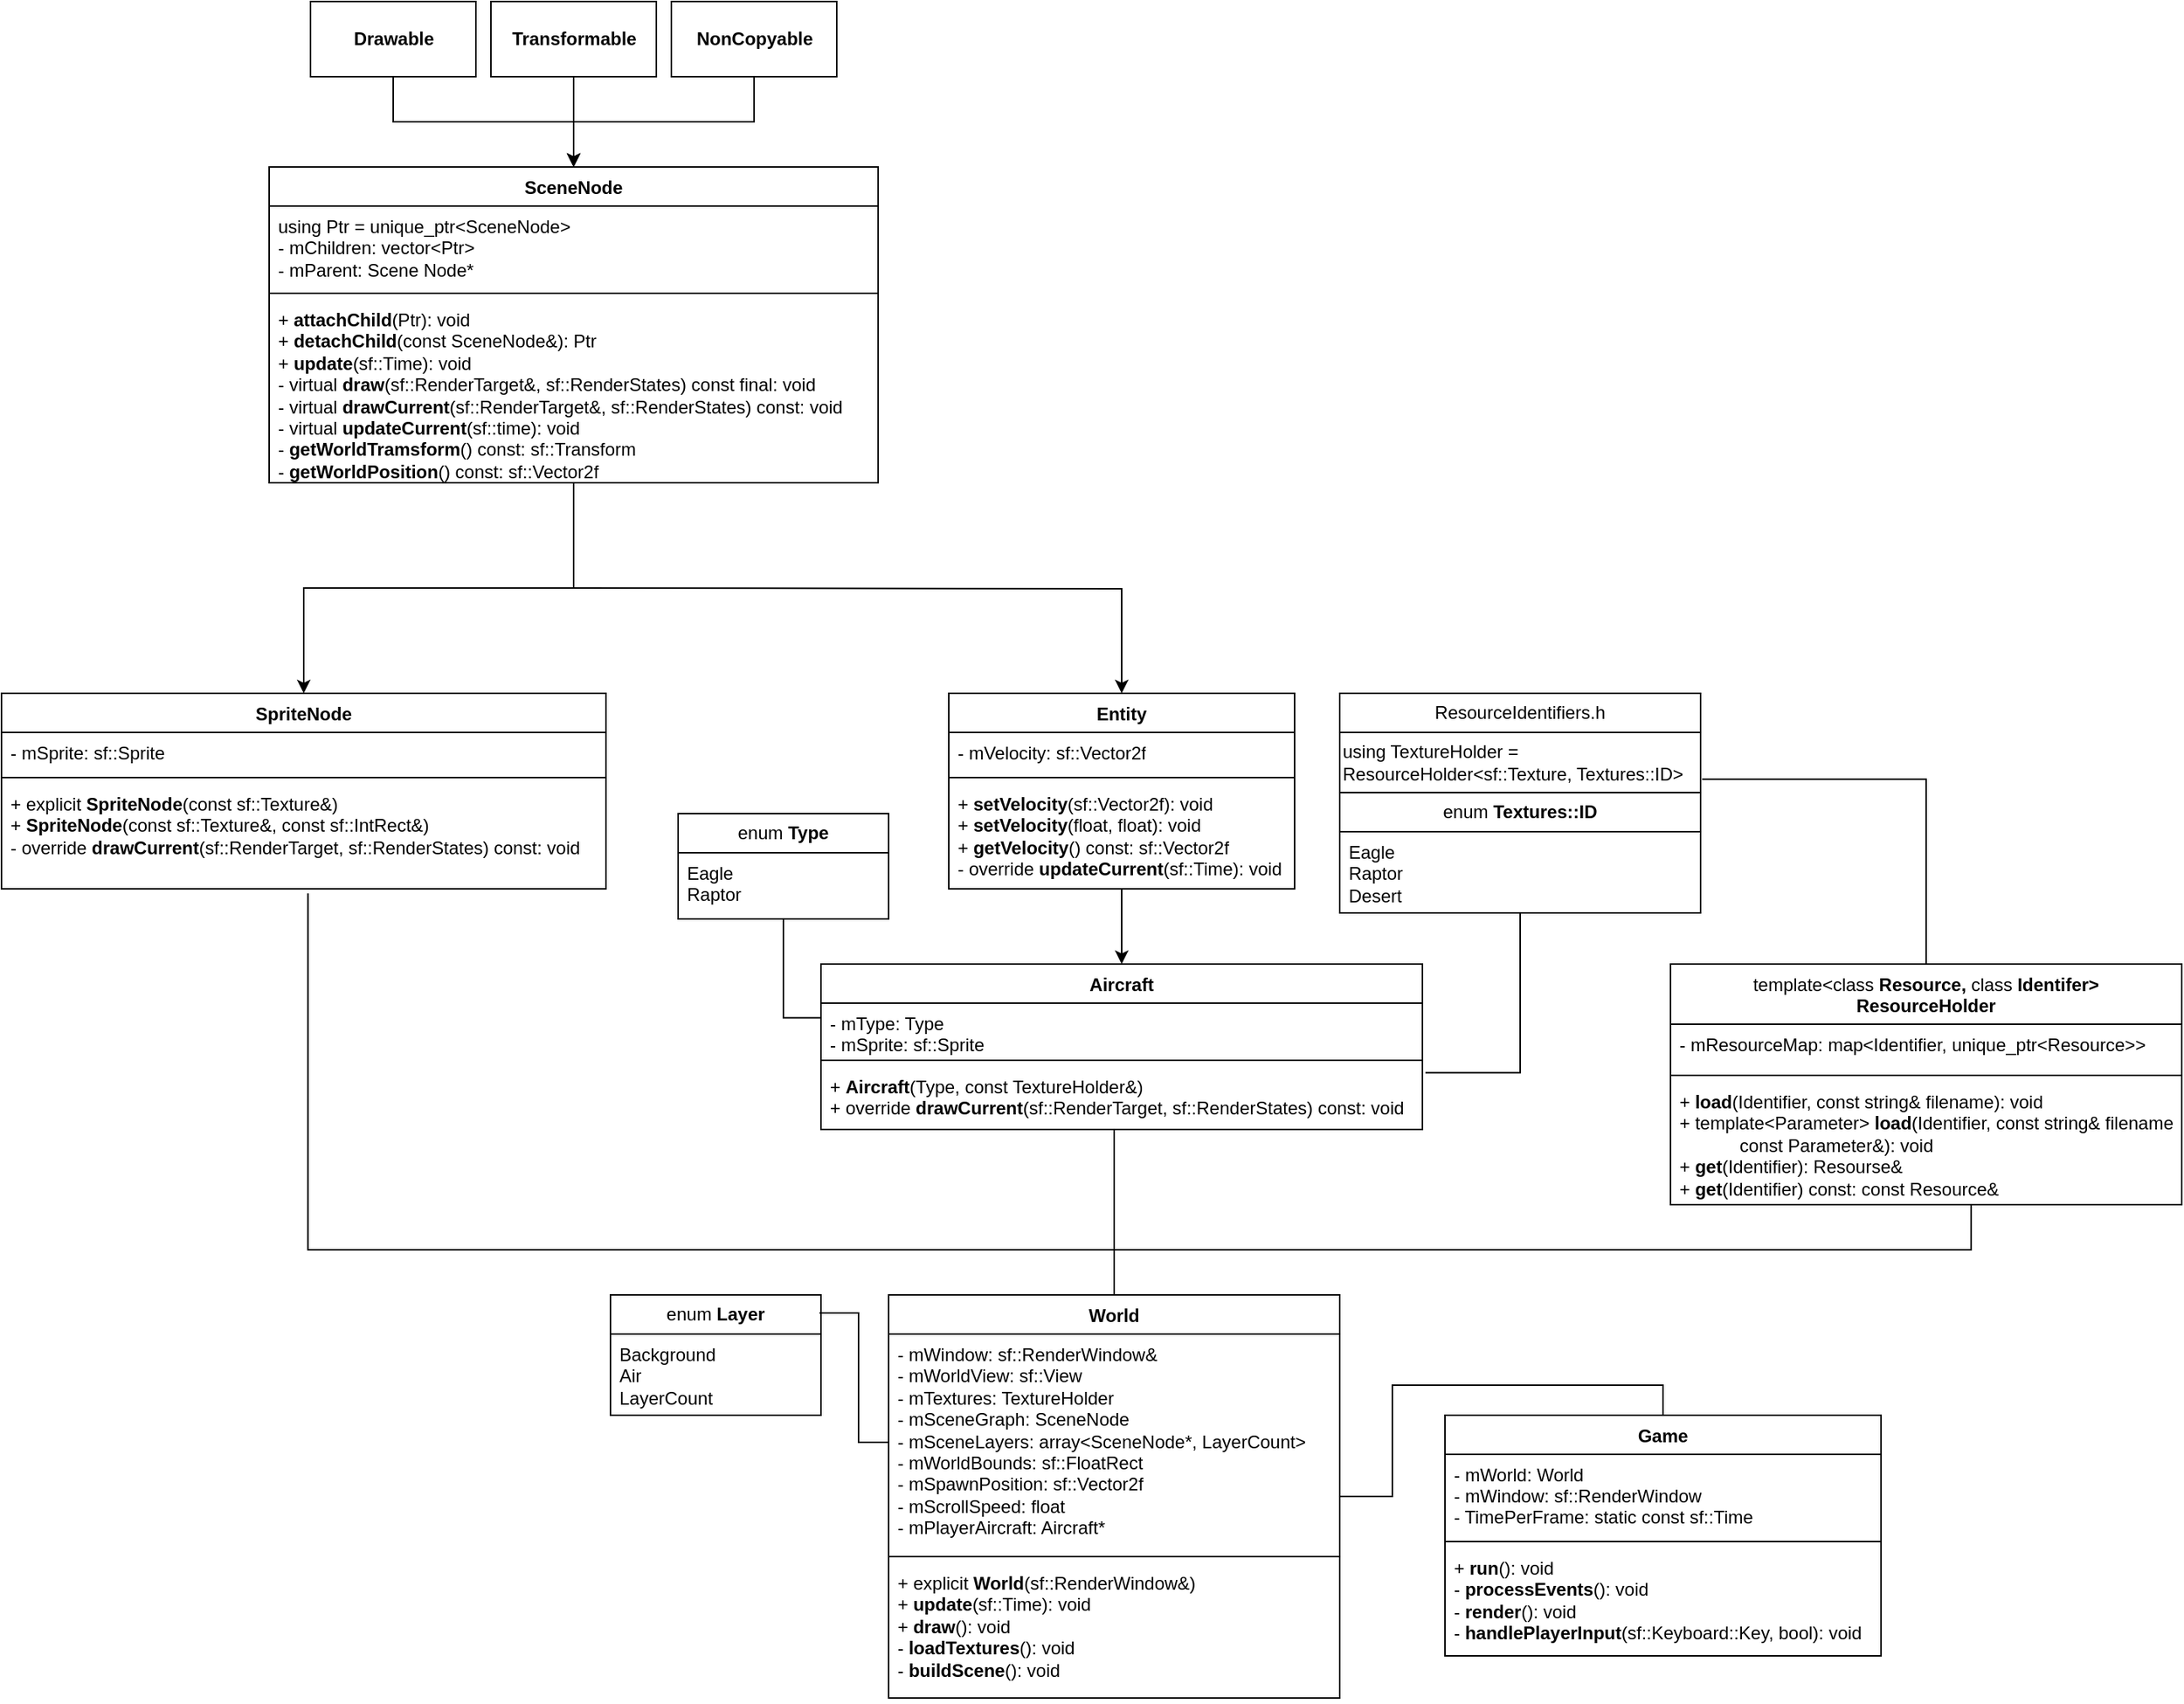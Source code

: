 <mxfile version="21.1.7" type="device">
  <diagram id="C5RBs43oDa-KdzZeNtuy" name="Page-1">
    <mxGraphModel dx="2022" dy="659" grid="1" gridSize="10" guides="1" tooltips="1" connect="1" arrows="1" fold="1" page="1" pageScale="1" pageWidth="827" pageHeight="1169" math="0" shadow="0">
      <root>
        <mxCell id="WIyWlLk6GJQsqaUBKTNV-0" />
        <mxCell id="WIyWlLk6GJQsqaUBKTNV-1" parent="WIyWlLk6GJQsqaUBKTNV-0" />
        <mxCell id="zkfFHV4jXpPFQw0GAbJ--0" value="Game" style="swimlane;fontStyle=1;align=center;verticalAlign=top;childLayout=stackLayout;horizontal=1;startSize=26;horizontalStack=0;resizeParent=1;resizeLast=0;collapsible=1;marginBottom=0;rounded=0;shadow=0;strokeWidth=1;" parent="WIyWlLk6GJQsqaUBKTNV-1" vertex="1">
          <mxGeometry x="790" y="950" width="290" height="160" as="geometry">
            <mxRectangle x="230" y="140" width="160" height="26" as="alternateBounds" />
          </mxGeometry>
        </mxCell>
        <mxCell id="zkfFHV4jXpPFQw0GAbJ--1" value="- mWorld: World&#xa;- mWindow: sf::RenderWindow&#xa;- TimePerFrame: static const sf::Time" style="text;align=left;verticalAlign=top;spacingLeft=4;spacingRight=4;overflow=hidden;rotatable=0;points=[[0,0.5],[1,0.5]];portConstraint=eastwest;" parent="zkfFHV4jXpPFQw0GAbJ--0" vertex="1">
          <mxGeometry y="26" width="290" height="54" as="geometry" />
        </mxCell>
        <mxCell id="zkfFHV4jXpPFQw0GAbJ--4" value="" style="line;html=1;strokeWidth=1;align=left;verticalAlign=middle;spacingTop=-1;spacingLeft=3;spacingRight=3;rotatable=0;labelPosition=right;points=[];portConstraint=eastwest;" parent="zkfFHV4jXpPFQw0GAbJ--0" vertex="1">
          <mxGeometry y="80" width="290" height="8" as="geometry" />
        </mxCell>
        <mxCell id="kBqu7igjsJm5EsjZnPIc-30" value="+ &lt;b&gt;run&lt;/b&gt;(): void&lt;br&gt;- &lt;b&gt;processEvents&lt;/b&gt;(): void&lt;br&gt;- &lt;b&gt;render&lt;/b&gt;(): void&lt;br&gt;- &lt;b&gt;handlePlayerInput&lt;/b&gt;(sf::Keyboard::Key, bool): void" style="text;align=left;verticalAlign=top;spacingLeft=4;spacingRight=4;overflow=hidden;rotatable=0;points=[[0,0.5],[1,0.5]];portConstraint=eastwest;fontStyle=0;whiteSpace=wrap;html=1;" vertex="1" parent="zkfFHV4jXpPFQw0GAbJ--0">
          <mxGeometry y="88" width="290" height="72" as="geometry" />
        </mxCell>
        <mxCell id="kBqu7igjsJm5EsjZnPIc-31" style="edgeStyle=orthogonalEdgeStyle;rounded=0;orthogonalLoop=1;jettySize=auto;html=1;entryX=0.5;entryY=0;entryDx=0;entryDy=0;endArrow=none;endFill=0;" edge="1" parent="WIyWlLk6GJQsqaUBKTNV-1" source="TaPDNZF319cpXoHS3bE2-1" target="zkfFHV4jXpPFQw0GAbJ--0">
          <mxGeometry relative="1" as="geometry" />
        </mxCell>
        <mxCell id="TaPDNZF319cpXoHS3bE2-1" value="World" style="swimlane;fontStyle=1;align=center;verticalAlign=top;childLayout=stackLayout;horizontal=1;startSize=26;horizontalStack=0;resizeParent=1;resizeParentMax=0;resizeLast=0;collapsible=1;marginBottom=0;whiteSpace=wrap;html=1;" parent="WIyWlLk6GJQsqaUBKTNV-1" vertex="1">
          <mxGeometry x="420" y="870" width="300" height="268" as="geometry" />
        </mxCell>
        <mxCell id="TaPDNZF319cpXoHS3bE2-2" value="- mWindow: sf::RenderWindow&amp;amp;&lt;br&gt;- mWorldView: sf::View&lt;br&gt;- mTextures: TextureHolder&lt;br&gt;- mSceneGraph: SceneNode&lt;br&gt;- mSceneLayers: array&amp;lt;SceneNode*, LayerCount&amp;gt;&lt;br&gt;- mWorldBounds: sf::FloatRect&lt;br&gt;- mSpawnPosition: sf::Vector2f&lt;br&gt;- mScrollSpeed: float&lt;br&gt;- mPlayerAircraft: Aircraft*" style="text;strokeColor=none;fillColor=none;align=left;verticalAlign=top;spacingLeft=4;spacingRight=4;overflow=hidden;rotatable=0;points=[[0,0.5],[1,0.5]];portConstraint=eastwest;whiteSpace=wrap;html=1;" parent="TaPDNZF319cpXoHS3bE2-1" vertex="1">
          <mxGeometry y="26" width="300" height="144" as="geometry" />
        </mxCell>
        <mxCell id="TaPDNZF319cpXoHS3bE2-3" value="" style="line;strokeWidth=1;fillColor=none;align=left;verticalAlign=middle;spacingTop=-1;spacingLeft=3;spacingRight=3;rotatable=0;labelPosition=right;points=[];portConstraint=eastwest;strokeColor=inherit;" parent="TaPDNZF319cpXoHS3bE2-1" vertex="1">
          <mxGeometry y="170" width="300" height="8" as="geometry" />
        </mxCell>
        <mxCell id="kBqu7igjsJm5EsjZnPIc-18" value="+ explicit&lt;b&gt; World&lt;/b&gt;(sf::RenderWindow&amp;amp;)&lt;br&gt;+ &lt;b&gt;update&lt;/b&gt;(sf::Time): void&lt;br&gt;+ &lt;b&gt;draw&lt;/b&gt;(): void&lt;br&gt;- &lt;b&gt;loadTextures&lt;/b&gt;(): void&lt;br&gt;- &lt;b&gt;buildScene&lt;/b&gt;(): void&lt;br&gt;" style="text;strokeColor=none;fillColor=none;align=left;verticalAlign=top;spacingLeft=4;spacingRight=4;overflow=hidden;rotatable=0;points=[[0,0.5],[1,0.5]];portConstraint=eastwest;whiteSpace=wrap;html=1;" vertex="1" parent="TaPDNZF319cpXoHS3bE2-1">
          <mxGeometry y="178" width="300" height="90" as="geometry" />
        </mxCell>
        <mxCell id="kBqu7igjsJm5EsjZnPIc-15" style="edgeStyle=orthogonalEdgeStyle;rounded=0;orthogonalLoop=1;jettySize=auto;html=1;" edge="1" parent="WIyWlLk6GJQsqaUBKTNV-1" source="TaPDNZF319cpXoHS3bE2-6" target="kBqu7igjsJm5EsjZnPIc-11">
          <mxGeometry relative="1" as="geometry" />
        </mxCell>
        <mxCell id="kBqu7igjsJm5EsjZnPIc-24" style="edgeStyle=orthogonalEdgeStyle;rounded=0;orthogonalLoop=1;jettySize=auto;html=1;entryX=0.5;entryY=0;entryDx=0;entryDy=0;" edge="1" parent="WIyWlLk6GJQsqaUBKTNV-1" target="TaPDNZF319cpXoHS3bE2-19">
          <mxGeometry relative="1" as="geometry">
            <mxPoint x="211" y="400" as="sourcePoint" />
          </mxGeometry>
        </mxCell>
        <mxCell id="TaPDNZF319cpXoHS3bE2-6" value="SceneNode" style="swimlane;fontStyle=1;align=center;verticalAlign=top;childLayout=stackLayout;horizontal=1;startSize=26;horizontalStack=0;resizeParent=1;resizeParentMax=0;resizeLast=0;collapsible=1;marginBottom=0;whiteSpace=wrap;html=1;" parent="WIyWlLk6GJQsqaUBKTNV-1" vertex="1">
          <mxGeometry x="8" y="120" width="405" height="210" as="geometry" />
        </mxCell>
        <mxCell id="TaPDNZF319cpXoHS3bE2-7" value="using Ptr = unique_ptr&amp;lt;SceneNode&amp;gt;&lt;br&gt;- mChildren: vector&amp;lt;Ptr&amp;gt;&lt;br&gt;- mParent: Scene Node*" style="text;strokeColor=none;fillColor=none;align=left;verticalAlign=top;spacingLeft=4;spacingRight=4;overflow=hidden;rotatable=0;points=[[0,0.5],[1,0.5]];portConstraint=eastwest;whiteSpace=wrap;html=1;" parent="TaPDNZF319cpXoHS3bE2-6" vertex="1">
          <mxGeometry y="26" width="405" height="54" as="geometry" />
        </mxCell>
        <mxCell id="TaPDNZF319cpXoHS3bE2-8" value="" style="line;strokeWidth=1;fillColor=none;align=left;verticalAlign=middle;spacingTop=-1;spacingLeft=3;spacingRight=3;rotatable=0;labelPosition=right;points=[];portConstraint=eastwest;strokeColor=inherit;" parent="TaPDNZF319cpXoHS3bE2-6" vertex="1">
          <mxGeometry y="80" width="405" height="8" as="geometry" />
        </mxCell>
        <mxCell id="TaPDNZF319cpXoHS3bE2-9" value="+ &lt;b&gt;attachChild&lt;/b&gt;(Ptr): void&lt;br&gt;+ &lt;b&gt;detachChild&lt;/b&gt;(const SceneNode&amp;amp;): Ptr&lt;br&gt;+ &lt;b&gt;update&lt;/b&gt;(sf::Time): void&lt;br&gt;- virtual &lt;b&gt;draw&lt;/b&gt;(sf::RenderTarget&amp;amp;, sf::RenderStates) const final: void&lt;br&gt;- virtual &lt;b&gt;drawCurrent&lt;/b&gt;(sf::RenderTarget&amp;amp;, sf::RenderStates) const: void&lt;br&gt;- virtual &lt;b&gt;updateCurrent&lt;/b&gt;(sf::time): void&lt;br&gt;- &lt;b&gt;getWorldTramsform&lt;/b&gt;() const: sf::Transform&lt;br&gt;- &lt;b&gt;getWorldPosition&lt;/b&gt;() const: sf::Vector2f" style="text;strokeColor=none;fillColor=none;align=left;verticalAlign=top;spacingLeft=4;spacingRight=4;overflow=hidden;rotatable=0;points=[[0,0.5],[1,0.5]];portConstraint=eastwest;whiteSpace=wrap;html=1;" parent="TaPDNZF319cpXoHS3bE2-6" vertex="1">
          <mxGeometry y="88" width="405" height="122" as="geometry" />
        </mxCell>
        <mxCell id="TaPDNZF319cpXoHS3bE2-14" style="edgeStyle=orthogonalEdgeStyle;rounded=0;orthogonalLoop=1;jettySize=auto;html=1;entryX=0.5;entryY=0;entryDx=0;entryDy=0;" parent="WIyWlLk6GJQsqaUBKTNV-1" source="TaPDNZF319cpXoHS3bE2-10" target="TaPDNZF319cpXoHS3bE2-6" edge="1">
          <mxGeometry relative="1" as="geometry" />
        </mxCell>
        <mxCell id="TaPDNZF319cpXoHS3bE2-10" value="&lt;b&gt;Drawable&lt;/b&gt;" style="html=1;whiteSpace=wrap;" parent="WIyWlLk6GJQsqaUBKTNV-1" vertex="1">
          <mxGeometry x="35.5" y="10" width="110" height="50" as="geometry" />
        </mxCell>
        <mxCell id="TaPDNZF319cpXoHS3bE2-16" style="edgeStyle=orthogonalEdgeStyle;rounded=0;orthogonalLoop=1;jettySize=auto;html=1;" parent="WIyWlLk6GJQsqaUBKTNV-1" source="TaPDNZF319cpXoHS3bE2-11" target="TaPDNZF319cpXoHS3bE2-6" edge="1">
          <mxGeometry relative="1" as="geometry" />
        </mxCell>
        <mxCell id="TaPDNZF319cpXoHS3bE2-11" value="&lt;b&gt;NonCopyable&lt;/b&gt;" style="html=1;whiteSpace=wrap;" parent="WIyWlLk6GJQsqaUBKTNV-1" vertex="1">
          <mxGeometry x="275.5" y="10" width="110" height="50" as="geometry" />
        </mxCell>
        <mxCell id="TaPDNZF319cpXoHS3bE2-15" style="edgeStyle=orthogonalEdgeStyle;rounded=0;orthogonalLoop=1;jettySize=auto;html=1;entryX=0.5;entryY=0;entryDx=0;entryDy=0;" parent="WIyWlLk6GJQsqaUBKTNV-1" source="TaPDNZF319cpXoHS3bE2-12" target="TaPDNZF319cpXoHS3bE2-6" edge="1">
          <mxGeometry relative="1" as="geometry">
            <mxPoint x="225.5" y="120" as="targetPoint" />
            <Array as="points" />
          </mxGeometry>
        </mxCell>
        <mxCell id="TaPDNZF319cpXoHS3bE2-12" value="&lt;b&gt;Transformable&lt;/b&gt;" style="html=1;whiteSpace=wrap;" parent="WIyWlLk6GJQsqaUBKTNV-1" vertex="1">
          <mxGeometry x="155.5" y="10" width="110" height="50" as="geometry" />
        </mxCell>
        <mxCell id="TaPDNZF319cpXoHS3bE2-33" style="edgeStyle=orthogonalEdgeStyle;rounded=0;orthogonalLoop=1;jettySize=auto;html=1;entryX=0.5;entryY=0;entryDx=0;entryDy=0;" parent="WIyWlLk6GJQsqaUBKTNV-1" source="TaPDNZF319cpXoHS3bE2-19" target="TaPDNZF319cpXoHS3bE2-24" edge="1">
          <mxGeometry relative="1" as="geometry" />
        </mxCell>
        <mxCell id="TaPDNZF319cpXoHS3bE2-19" value="Entity" style="swimlane;fontStyle=1;align=center;verticalAlign=top;childLayout=stackLayout;horizontal=1;startSize=26;horizontalStack=0;resizeParent=1;resizeParentMax=0;resizeLast=0;collapsible=1;marginBottom=0;whiteSpace=wrap;html=1;" parent="WIyWlLk6GJQsqaUBKTNV-1" vertex="1">
          <mxGeometry x="460" y="470" width="230" height="130" as="geometry" />
        </mxCell>
        <mxCell id="TaPDNZF319cpXoHS3bE2-20" value="- mVelocity: sf::Vector2f" style="text;strokeColor=none;fillColor=none;align=left;verticalAlign=top;spacingLeft=4;spacingRight=4;overflow=hidden;rotatable=0;points=[[0,0.5],[1,0.5]];portConstraint=eastwest;whiteSpace=wrap;html=1;" parent="TaPDNZF319cpXoHS3bE2-19" vertex="1">
          <mxGeometry y="26" width="230" height="26" as="geometry" />
        </mxCell>
        <mxCell id="TaPDNZF319cpXoHS3bE2-21" value="" style="line;strokeWidth=1;fillColor=none;align=left;verticalAlign=middle;spacingTop=-1;spacingLeft=3;spacingRight=3;rotatable=0;labelPosition=right;points=[];portConstraint=eastwest;strokeColor=inherit;" parent="TaPDNZF319cpXoHS3bE2-19" vertex="1">
          <mxGeometry y="52" width="230" height="8" as="geometry" />
        </mxCell>
        <mxCell id="TaPDNZF319cpXoHS3bE2-22" value="+ &lt;b&gt;setVelocity&lt;/b&gt;(sf::Vector2f): void&lt;br&gt;+ &lt;b&gt;setVelocity&lt;/b&gt;(float, float): void&lt;br&gt;+ &lt;b&gt;getVelocity&lt;/b&gt;() const: sf::Vector2f&lt;br&gt;- override &lt;b&gt;updateCurrent&lt;/b&gt;(sf::Time): void" style="text;strokeColor=none;fillColor=none;align=left;verticalAlign=top;spacingLeft=4;spacingRight=4;overflow=hidden;rotatable=0;points=[[0,0.5],[1,0.5]];portConstraint=eastwest;whiteSpace=wrap;html=1;" parent="TaPDNZF319cpXoHS3bE2-19" vertex="1">
          <mxGeometry y="60" width="230" height="70" as="geometry" />
        </mxCell>
        <mxCell id="kBqu7igjsJm5EsjZnPIc-25" style="edgeStyle=orthogonalEdgeStyle;rounded=0;orthogonalLoop=1;jettySize=auto;html=1;entryX=0.5;entryY=0;entryDx=0;entryDy=0;endArrow=none;endFill=0;" edge="1" parent="WIyWlLk6GJQsqaUBKTNV-1" source="TaPDNZF319cpXoHS3bE2-24" target="TaPDNZF319cpXoHS3bE2-1">
          <mxGeometry relative="1" as="geometry">
            <Array as="points">
              <mxPoint x="570" y="790" />
              <mxPoint x="570" y="790" />
            </Array>
          </mxGeometry>
        </mxCell>
        <mxCell id="TaPDNZF319cpXoHS3bE2-24" value="Aircraft" style="swimlane;fontStyle=1;align=center;verticalAlign=top;childLayout=stackLayout;horizontal=1;startSize=26;horizontalStack=0;resizeParent=1;resizeParentMax=0;resizeLast=0;collapsible=1;marginBottom=0;whiteSpace=wrap;html=1;" parent="WIyWlLk6GJQsqaUBKTNV-1" vertex="1">
          <mxGeometry x="375" y="650" width="400" height="110" as="geometry" />
        </mxCell>
        <mxCell id="TaPDNZF319cpXoHS3bE2-25" value="- mType: Type&lt;br&gt;- mSprite: sf::Sprite" style="text;strokeColor=none;fillColor=none;align=left;verticalAlign=top;spacingLeft=4;spacingRight=4;overflow=hidden;rotatable=0;points=[[0,0.5],[1,0.5]];portConstraint=eastwest;whiteSpace=wrap;html=1;" parent="TaPDNZF319cpXoHS3bE2-24" vertex="1">
          <mxGeometry y="26" width="400" height="34" as="geometry" />
        </mxCell>
        <mxCell id="TaPDNZF319cpXoHS3bE2-26" value="" style="line;strokeWidth=1;fillColor=none;align=left;verticalAlign=middle;spacingTop=-1;spacingLeft=3;spacingRight=3;rotatable=0;labelPosition=right;points=[];portConstraint=eastwest;strokeColor=inherit;" parent="TaPDNZF319cpXoHS3bE2-24" vertex="1">
          <mxGeometry y="60" width="400" height="8" as="geometry" />
        </mxCell>
        <mxCell id="TaPDNZF319cpXoHS3bE2-27" value="+ &lt;b&gt;Aircraft&lt;/b&gt;(Type, const TextureHolder&amp;amp;)&lt;br&gt;+ override &lt;b&gt;drawCurrent&lt;/b&gt;(sf::RenderTarget, sf::RenderStates) const: void" style="text;strokeColor=none;fillColor=none;align=left;verticalAlign=top;spacingLeft=4;spacingRight=4;overflow=hidden;rotatable=0;points=[[0,0.5],[1,0.5]];portConstraint=eastwest;whiteSpace=wrap;html=1;" parent="TaPDNZF319cpXoHS3bE2-24" vertex="1">
          <mxGeometry y="68" width="400" height="42" as="geometry" />
        </mxCell>
        <mxCell id="TaPDNZF319cpXoHS3bE2-32" style="edgeStyle=orthogonalEdgeStyle;rounded=0;orthogonalLoop=1;jettySize=auto;html=1;endArrow=none;endFill=0;entryX=-0.001;entryY=0.286;entryDx=0;entryDy=0;entryPerimeter=0;" parent="WIyWlLk6GJQsqaUBKTNV-1" source="TaPDNZF319cpXoHS3bE2-28" target="TaPDNZF319cpXoHS3bE2-25" edge="1">
          <mxGeometry relative="1" as="geometry">
            <mxPoint x="609" y="454" as="targetPoint" />
          </mxGeometry>
        </mxCell>
        <mxCell id="TaPDNZF319cpXoHS3bE2-28" value="enum &lt;b&gt;Type&lt;/b&gt;" style="swimlane;fontStyle=0;childLayout=stackLayout;horizontal=1;startSize=26;fillColor=none;horizontalStack=0;resizeParent=1;resizeParentMax=0;resizeLast=0;collapsible=1;marginBottom=0;whiteSpace=wrap;html=1;" parent="WIyWlLk6GJQsqaUBKTNV-1" vertex="1">
          <mxGeometry x="280" y="550" width="140" height="70" as="geometry" />
        </mxCell>
        <mxCell id="TaPDNZF319cpXoHS3bE2-29" value="Eagle&lt;br&gt;Raptor" style="text;strokeColor=none;fillColor=none;align=left;verticalAlign=top;spacingLeft=4;spacingRight=4;overflow=hidden;rotatable=0;points=[[0,0.5],[1,0.5]];portConstraint=eastwest;whiteSpace=wrap;html=1;" parent="TaPDNZF319cpXoHS3bE2-28" vertex="1">
          <mxGeometry y="26" width="140" height="44" as="geometry" />
        </mxCell>
        <mxCell id="kBqu7igjsJm5EsjZnPIc-9" style="edgeStyle=orthogonalEdgeStyle;rounded=0;orthogonalLoop=1;jettySize=auto;html=1;entryX=1.004;entryY=0.778;entryDx=0;entryDy=0;entryPerimeter=0;endArrow=none;endFill=0;exitX=0.5;exitY=0;exitDx=0;exitDy=0;" edge="1" parent="WIyWlLk6GJQsqaUBKTNV-1" source="C1zI4-NL4ajHAc3gWiSW-0" target="kBqu7igjsJm5EsjZnPIc-8">
          <mxGeometry relative="1" as="geometry" />
        </mxCell>
        <mxCell id="kBqu7igjsJm5EsjZnPIc-26" style="edgeStyle=orthogonalEdgeStyle;rounded=0;orthogonalLoop=1;jettySize=auto;html=1;entryX=0.5;entryY=0;entryDx=0;entryDy=0;endArrow=none;endFill=0;exitX=0.588;exitY=1;exitDx=0;exitDy=0;exitPerimeter=0;" edge="1" parent="WIyWlLk6GJQsqaUBKTNV-1" source="C1zI4-NL4ajHAc3gWiSW-3" target="TaPDNZF319cpXoHS3bE2-1">
          <mxGeometry relative="1" as="geometry" />
        </mxCell>
        <mxCell id="C1zI4-NL4ajHAc3gWiSW-0" value="&lt;span style=&quot;font-weight: normal;&quot;&gt;template&amp;lt;class&lt;/span&gt; Resource, &lt;span style=&quot;font-weight: normal;&quot;&gt;class&lt;/span&gt; Identifer&amp;gt;&lt;br&gt;ResourceHolder" style="swimlane;fontStyle=1;align=center;verticalAlign=top;childLayout=stackLayout;horizontal=1;startSize=40;horizontalStack=0;resizeParent=1;resizeParentMax=0;resizeLast=0;collapsible=1;marginBottom=0;whiteSpace=wrap;html=1;" parent="WIyWlLk6GJQsqaUBKTNV-1" vertex="1">
          <mxGeometry x="940" y="650" width="340" height="160" as="geometry">
            <mxRectangle x="1010" y="20" width="280" height="40" as="alternateBounds" />
          </mxGeometry>
        </mxCell>
        <mxCell id="C1zI4-NL4ajHAc3gWiSW-1" value="- mResourceMap: map&amp;lt;Identifier, unique_ptr&amp;lt;Resource&amp;gt;&amp;gt;" style="text;strokeColor=none;fillColor=none;align=left;verticalAlign=top;spacingLeft=4;spacingRight=4;overflow=hidden;rotatable=0;points=[[0,0.5],[1,0.5]];portConstraint=eastwest;whiteSpace=wrap;html=1;" parent="C1zI4-NL4ajHAc3gWiSW-0" vertex="1">
          <mxGeometry y="40" width="340" height="30" as="geometry" />
        </mxCell>
        <mxCell id="C1zI4-NL4ajHAc3gWiSW-2" value="" style="line;strokeWidth=1;fillColor=none;align=left;verticalAlign=middle;spacingTop=-1;spacingLeft=3;spacingRight=3;rotatable=0;labelPosition=right;points=[];portConstraint=eastwest;strokeColor=inherit;" parent="C1zI4-NL4ajHAc3gWiSW-0" vertex="1">
          <mxGeometry y="70" width="340" height="8" as="geometry" />
        </mxCell>
        <mxCell id="C1zI4-NL4ajHAc3gWiSW-3" value="+ &lt;b&gt;load&lt;/b&gt;(Identifier, const string&amp;amp; filename): void&lt;br&gt;+ template&amp;lt;&lt;span style=&quot;border-color: var(--border-color);&quot;&gt;Parameter&lt;/span&gt;&amp;gt;&amp;nbsp;&lt;b&gt;load&lt;/b&gt;(Identifier, const string&amp;amp; filename&lt;br&gt;&lt;span style=&quot;white-space: pre;&quot;&gt;	&lt;/span&gt;&lt;span style=&quot;white-space: pre;&quot;&gt;	&lt;/span&gt;&lt;span style=&quot;white-space: pre;&quot;&gt;	&lt;/span&gt;&lt;span style=&quot;white-space: pre;&quot;&gt;	&lt;/span&gt;&lt;span style=&quot;white-space: pre;&quot;&gt;	&lt;/span&gt;&amp;nbsp; &amp;nbsp; &amp;nbsp; &amp;nbsp;const Parameter&amp;amp;): void&lt;br&gt;+ &lt;b&gt;get&lt;/b&gt;(Identifier): Resourse&amp;amp;&lt;br&gt;+ &lt;b&gt;get&lt;/b&gt;(Identifier) const: const Resource&amp;amp;" style="text;strokeColor=none;fillColor=none;align=left;verticalAlign=top;spacingLeft=4;spacingRight=4;overflow=hidden;rotatable=0;points=[[0,0.5],[1,0.5]];portConstraint=eastwest;whiteSpace=wrap;html=1;" parent="C1zI4-NL4ajHAc3gWiSW-0" vertex="1">
          <mxGeometry y="78" width="340" height="82" as="geometry" />
        </mxCell>
        <mxCell id="kBqu7igjsJm5EsjZnPIc-10" style="edgeStyle=orthogonalEdgeStyle;rounded=0;orthogonalLoop=1;jettySize=auto;html=1;entryX=1.005;entryY=0.102;entryDx=0;entryDy=0;entryPerimeter=0;endArrow=none;endFill=0;" edge="1" parent="WIyWlLk6GJQsqaUBKTNV-1" source="kBqu7igjsJm5EsjZnPIc-4" target="TaPDNZF319cpXoHS3bE2-27">
          <mxGeometry relative="1" as="geometry" />
        </mxCell>
        <mxCell id="kBqu7igjsJm5EsjZnPIc-4" value="ResourceIdentifiers.h" style="swimlane;fontStyle=0;childLayout=stackLayout;horizontal=1;startSize=26;fillColor=none;horizontalStack=0;resizeParent=1;resizeParentMax=0;resizeLast=0;collapsible=1;marginBottom=0;whiteSpace=wrap;html=1;" vertex="1" parent="WIyWlLk6GJQsqaUBKTNV-1">
          <mxGeometry x="720" y="470" width="240" height="146" as="geometry" />
        </mxCell>
        <mxCell id="kBqu7igjsJm5EsjZnPIc-8" value="&lt;div style=&quot;&quot;&gt;&lt;span style=&quot;background-color: initial;&quot;&gt;using TextureHolder =&lt;/span&gt;&lt;/div&gt;ResourceHolder&amp;lt;sf::Texture, Textures::ID&amp;gt;" style="text;html=1;align=left;verticalAlign=middle;resizable=0;points=[];autosize=1;strokeColor=none;fillColor=none;" vertex="1" parent="kBqu7igjsJm5EsjZnPIc-4">
          <mxGeometry y="26" width="240" height="40" as="geometry" />
        </mxCell>
        <mxCell id="kBqu7igjsJm5EsjZnPIc-0" value="enum &lt;b&gt;Textures::ID&lt;/b&gt;" style="swimlane;fontStyle=0;childLayout=stackLayout;horizontal=1;startSize=26;fillColor=none;horizontalStack=0;resizeParent=1;resizeParentMax=0;resizeLast=0;collapsible=1;marginBottom=0;whiteSpace=wrap;html=1;" vertex="1" parent="kBqu7igjsJm5EsjZnPIc-4">
          <mxGeometry y="66" width="240" height="80" as="geometry" />
        </mxCell>
        <mxCell id="kBqu7igjsJm5EsjZnPIc-2" value="Eagle&lt;br&gt;Raptor&lt;br&gt;Desert" style="text;strokeColor=none;fillColor=none;align=left;verticalAlign=top;spacingLeft=4;spacingRight=4;overflow=hidden;rotatable=0;points=[[0,0.5],[1,0.5]];portConstraint=eastwest;whiteSpace=wrap;html=1;" vertex="1" parent="kBqu7igjsJm5EsjZnPIc-0">
          <mxGeometry y="26" width="240" height="54" as="geometry" />
        </mxCell>
        <mxCell id="kBqu7igjsJm5EsjZnPIc-27" style="edgeStyle=orthogonalEdgeStyle;rounded=0;orthogonalLoop=1;jettySize=auto;html=1;exitX=0.507;exitY=1.043;exitDx=0;exitDy=0;exitPerimeter=0;endArrow=none;endFill=0;" edge="1" parent="WIyWlLk6GJQsqaUBKTNV-1" source="kBqu7igjsJm5EsjZnPIc-14">
          <mxGeometry relative="1" as="geometry">
            <mxPoint x="570" y="870" as="targetPoint" />
            <Array as="points">
              <mxPoint x="34" y="840" />
              <mxPoint x="570" y="840" />
            </Array>
          </mxGeometry>
        </mxCell>
        <mxCell id="kBqu7igjsJm5EsjZnPIc-11" value="SpriteNode" style="swimlane;fontStyle=1;align=center;verticalAlign=top;childLayout=stackLayout;horizontal=1;startSize=26;horizontalStack=0;resizeParent=1;resizeParentMax=0;resizeLast=0;collapsible=1;marginBottom=0;whiteSpace=wrap;html=1;" vertex="1" parent="WIyWlLk6GJQsqaUBKTNV-1">
          <mxGeometry x="-170" y="470" width="402" height="130" as="geometry" />
        </mxCell>
        <mxCell id="kBqu7igjsJm5EsjZnPIc-12" value="- mSprite: sf::Sprite" style="text;strokeColor=none;fillColor=none;align=left;verticalAlign=top;spacingLeft=4;spacingRight=4;overflow=hidden;rotatable=0;points=[[0,0.5],[1,0.5]];portConstraint=eastwest;whiteSpace=wrap;html=1;" vertex="1" parent="kBqu7igjsJm5EsjZnPIc-11">
          <mxGeometry y="26" width="402" height="26" as="geometry" />
        </mxCell>
        <mxCell id="kBqu7igjsJm5EsjZnPIc-13" value="" style="line;strokeWidth=1;fillColor=none;align=left;verticalAlign=middle;spacingTop=-1;spacingLeft=3;spacingRight=3;rotatable=0;labelPosition=right;points=[];portConstraint=eastwest;strokeColor=inherit;" vertex="1" parent="kBqu7igjsJm5EsjZnPIc-11">
          <mxGeometry y="52" width="402" height="8" as="geometry" />
        </mxCell>
        <mxCell id="kBqu7igjsJm5EsjZnPIc-14" value="+ explicit&lt;b&gt; SpriteNode&lt;/b&gt;(const sf::Texture&amp;amp;)&lt;br&gt;+ &lt;b&gt;SpriteNode&lt;/b&gt;(const sf::Texture&amp;amp;, const sf::IntRect&amp;amp;)&lt;br&gt;- override &lt;b&gt;drawCurrent&lt;/b&gt;(sf::RenderTarget, sf::RenderStates) const: void" style="text;strokeColor=none;fillColor=none;align=left;verticalAlign=top;spacingLeft=4;spacingRight=4;overflow=hidden;rotatable=0;points=[[0,0.5],[1,0.5]];portConstraint=eastwest;whiteSpace=wrap;html=1;" vertex="1" parent="kBqu7igjsJm5EsjZnPIc-11">
          <mxGeometry y="60" width="402" height="70" as="geometry" />
        </mxCell>
        <mxCell id="kBqu7igjsJm5EsjZnPIc-21" style="edgeStyle=orthogonalEdgeStyle;rounded=0;orthogonalLoop=1;jettySize=auto;html=1;entryX=0;entryY=0.5;entryDx=0;entryDy=0;endArrow=none;endFill=0;exitX=0.993;exitY=0.15;exitDx=0;exitDy=0;exitPerimeter=0;" edge="1" parent="WIyWlLk6GJQsqaUBKTNV-1" source="kBqu7igjsJm5EsjZnPIc-19" target="TaPDNZF319cpXoHS3bE2-2">
          <mxGeometry relative="1" as="geometry">
            <mxPoint x="380" y="910" as="sourcePoint" />
            <Array as="points">
              <mxPoint x="400" y="882" />
              <mxPoint x="400" y="968" />
            </Array>
          </mxGeometry>
        </mxCell>
        <mxCell id="kBqu7igjsJm5EsjZnPIc-19" value="enum &lt;b&gt;Layer&lt;/b&gt;" style="swimlane;fontStyle=0;childLayout=stackLayout;horizontal=1;startSize=26;fillColor=none;horizontalStack=0;resizeParent=1;resizeParentMax=0;resizeLast=0;collapsible=1;marginBottom=0;whiteSpace=wrap;html=1;" vertex="1" parent="WIyWlLk6GJQsqaUBKTNV-1">
          <mxGeometry x="235" y="870" width="140" height="80" as="geometry" />
        </mxCell>
        <mxCell id="kBqu7igjsJm5EsjZnPIc-20" value="Background&lt;br&gt;Air&lt;br&gt;LayerCount" style="text;strokeColor=none;fillColor=none;align=left;verticalAlign=top;spacingLeft=4;spacingRight=4;overflow=hidden;rotatable=0;points=[[0,0.5],[1,0.5]];portConstraint=eastwest;whiteSpace=wrap;html=1;" vertex="1" parent="kBqu7igjsJm5EsjZnPIc-19">
          <mxGeometry y="26" width="140" height="54" as="geometry" />
        </mxCell>
      </root>
    </mxGraphModel>
  </diagram>
</mxfile>
